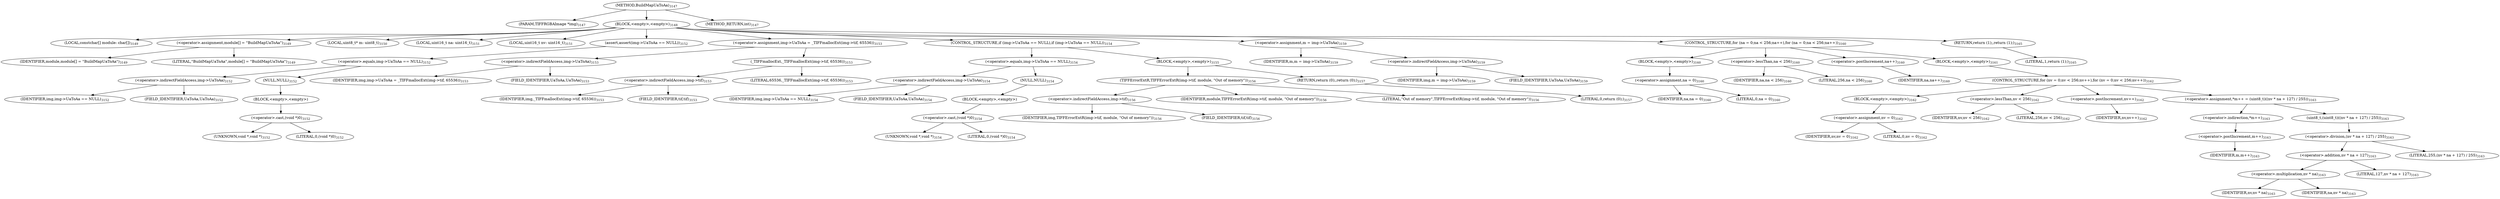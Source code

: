 digraph "BuildMapUaToAa" {  
"62891" [label = <(METHOD,BuildMapUaToAa)<SUB>3147</SUB>> ]
"62892" [label = <(PARAM,TIFFRGBAImage *img)<SUB>3147</SUB>> ]
"62893" [label = <(BLOCK,&lt;empty&gt;,&lt;empty&gt;)<SUB>3148</SUB>> ]
"62894" [label = <(LOCAL,constchar[] module: char[])<SUB>3149</SUB>> ]
"62895" [label = <(&lt;operator&gt;.assignment,module[] = &quot;BuildMapUaToAa&quot;)<SUB>3149</SUB>> ]
"62896" [label = <(IDENTIFIER,module,module[] = &quot;BuildMapUaToAa&quot;)<SUB>3149</SUB>> ]
"62897" [label = <(LITERAL,&quot;BuildMapUaToAa&quot;,module[] = &quot;BuildMapUaToAa&quot;)<SUB>3149</SUB>> ]
"62898" [label = <(LOCAL,uint8_t* m: uint8_t)<SUB>3150</SUB>> ]
"62899" [label = <(LOCAL,uint16_t na: uint16_t)<SUB>3151</SUB>> ]
"62900" [label = <(LOCAL,uint16_t nv: uint16_t)<SUB>3151</SUB>> ]
"62901" [label = <(assert,assert(img-&gt;UaToAa == NULL))<SUB>3152</SUB>> ]
"62902" [label = <(&lt;operator&gt;.equals,img-&gt;UaToAa == NULL)<SUB>3152</SUB>> ]
"62903" [label = <(&lt;operator&gt;.indirectFieldAccess,img-&gt;UaToAa)<SUB>3152</SUB>> ]
"62904" [label = <(IDENTIFIER,img,img-&gt;UaToAa == NULL)<SUB>3152</SUB>> ]
"62905" [label = <(FIELD_IDENTIFIER,UaToAa,UaToAa)<SUB>3152</SUB>> ]
"62906" [label = <(NULL,NULL)<SUB>3152</SUB>> ]
"62907" [label = <(BLOCK,&lt;empty&gt;,&lt;empty&gt;)> ]
"62908" [label = <(&lt;operator&gt;.cast,(void *)0)<SUB>3152</SUB>> ]
"62909" [label = <(UNKNOWN,void *,void *)<SUB>3152</SUB>> ]
"62910" [label = <(LITERAL,0,(void *)0)<SUB>3152</SUB>> ]
"62911" [label = <(&lt;operator&gt;.assignment,img-&gt;UaToAa = _TIFFmallocExt(img-&gt;tif, 65536))<SUB>3153</SUB>> ]
"62912" [label = <(&lt;operator&gt;.indirectFieldAccess,img-&gt;UaToAa)<SUB>3153</SUB>> ]
"62913" [label = <(IDENTIFIER,img,img-&gt;UaToAa = _TIFFmallocExt(img-&gt;tif, 65536))<SUB>3153</SUB>> ]
"62914" [label = <(FIELD_IDENTIFIER,UaToAa,UaToAa)<SUB>3153</SUB>> ]
"62915" [label = <(_TIFFmallocExt,_TIFFmallocExt(img-&gt;tif, 65536))<SUB>3153</SUB>> ]
"62916" [label = <(&lt;operator&gt;.indirectFieldAccess,img-&gt;tif)<SUB>3153</SUB>> ]
"62917" [label = <(IDENTIFIER,img,_TIFFmallocExt(img-&gt;tif, 65536))<SUB>3153</SUB>> ]
"62918" [label = <(FIELD_IDENTIFIER,tif,tif)<SUB>3153</SUB>> ]
"62919" [label = <(LITERAL,65536,_TIFFmallocExt(img-&gt;tif, 65536))<SUB>3153</SUB>> ]
"62920" [label = <(CONTROL_STRUCTURE,if (img-&gt;UaToAa == NULL),if (img-&gt;UaToAa == NULL))<SUB>3154</SUB>> ]
"62921" [label = <(&lt;operator&gt;.equals,img-&gt;UaToAa == NULL)<SUB>3154</SUB>> ]
"62922" [label = <(&lt;operator&gt;.indirectFieldAccess,img-&gt;UaToAa)<SUB>3154</SUB>> ]
"62923" [label = <(IDENTIFIER,img,img-&gt;UaToAa == NULL)<SUB>3154</SUB>> ]
"62924" [label = <(FIELD_IDENTIFIER,UaToAa,UaToAa)<SUB>3154</SUB>> ]
"62925" [label = <(NULL,NULL)<SUB>3154</SUB>> ]
"62926" [label = <(BLOCK,&lt;empty&gt;,&lt;empty&gt;)> ]
"62927" [label = <(&lt;operator&gt;.cast,(void *)0)<SUB>3154</SUB>> ]
"62928" [label = <(UNKNOWN,void *,void *)<SUB>3154</SUB>> ]
"62929" [label = <(LITERAL,0,(void *)0)<SUB>3154</SUB>> ]
"62930" [label = <(BLOCK,&lt;empty&gt;,&lt;empty&gt;)<SUB>3155</SUB>> ]
"62931" [label = <(TIFFErrorExtR,TIFFErrorExtR(img-&gt;tif, module, &quot;Out of memory&quot;))<SUB>3156</SUB>> ]
"62932" [label = <(&lt;operator&gt;.indirectFieldAccess,img-&gt;tif)<SUB>3156</SUB>> ]
"62933" [label = <(IDENTIFIER,img,TIFFErrorExtR(img-&gt;tif, module, &quot;Out of memory&quot;))<SUB>3156</SUB>> ]
"62934" [label = <(FIELD_IDENTIFIER,tif,tif)<SUB>3156</SUB>> ]
"62935" [label = <(IDENTIFIER,module,TIFFErrorExtR(img-&gt;tif, module, &quot;Out of memory&quot;))<SUB>3156</SUB>> ]
"62936" [label = <(LITERAL,&quot;Out of memory&quot;,TIFFErrorExtR(img-&gt;tif, module, &quot;Out of memory&quot;))<SUB>3156</SUB>> ]
"62937" [label = <(RETURN,return (0);,return (0);)<SUB>3157</SUB>> ]
"62938" [label = <(LITERAL,0,return (0);)<SUB>3157</SUB>> ]
"62939" [label = <(&lt;operator&gt;.assignment,m = img-&gt;UaToAa)<SUB>3159</SUB>> ]
"62940" [label = <(IDENTIFIER,m,m = img-&gt;UaToAa)<SUB>3159</SUB>> ]
"62941" [label = <(&lt;operator&gt;.indirectFieldAccess,img-&gt;UaToAa)<SUB>3159</SUB>> ]
"62942" [label = <(IDENTIFIER,img,m = img-&gt;UaToAa)<SUB>3159</SUB>> ]
"62943" [label = <(FIELD_IDENTIFIER,UaToAa,UaToAa)<SUB>3159</SUB>> ]
"62944" [label = <(CONTROL_STRUCTURE,for (na = 0;na &lt; 256;na++),for (na = 0;na &lt; 256;na++))<SUB>3160</SUB>> ]
"62945" [label = <(BLOCK,&lt;empty&gt;,&lt;empty&gt;)<SUB>3160</SUB>> ]
"62946" [label = <(&lt;operator&gt;.assignment,na = 0)<SUB>3160</SUB>> ]
"62947" [label = <(IDENTIFIER,na,na = 0)<SUB>3160</SUB>> ]
"62948" [label = <(LITERAL,0,na = 0)<SUB>3160</SUB>> ]
"62949" [label = <(&lt;operator&gt;.lessThan,na &lt; 256)<SUB>3160</SUB>> ]
"62950" [label = <(IDENTIFIER,na,na &lt; 256)<SUB>3160</SUB>> ]
"62951" [label = <(LITERAL,256,na &lt; 256)<SUB>3160</SUB>> ]
"62952" [label = <(&lt;operator&gt;.postIncrement,na++)<SUB>3160</SUB>> ]
"62953" [label = <(IDENTIFIER,na,na++)<SUB>3160</SUB>> ]
"62954" [label = <(BLOCK,&lt;empty&gt;,&lt;empty&gt;)<SUB>3161</SUB>> ]
"62955" [label = <(CONTROL_STRUCTURE,for (nv = 0;nv &lt; 256;nv++),for (nv = 0;nv &lt; 256;nv++))<SUB>3162</SUB>> ]
"62956" [label = <(BLOCK,&lt;empty&gt;,&lt;empty&gt;)<SUB>3162</SUB>> ]
"62957" [label = <(&lt;operator&gt;.assignment,nv = 0)<SUB>3162</SUB>> ]
"62958" [label = <(IDENTIFIER,nv,nv = 0)<SUB>3162</SUB>> ]
"62959" [label = <(LITERAL,0,nv = 0)<SUB>3162</SUB>> ]
"62960" [label = <(&lt;operator&gt;.lessThan,nv &lt; 256)<SUB>3162</SUB>> ]
"62961" [label = <(IDENTIFIER,nv,nv &lt; 256)<SUB>3162</SUB>> ]
"62962" [label = <(LITERAL,256,nv &lt; 256)<SUB>3162</SUB>> ]
"62963" [label = <(&lt;operator&gt;.postIncrement,nv++)<SUB>3162</SUB>> ]
"62964" [label = <(IDENTIFIER,nv,nv++)<SUB>3162</SUB>> ]
"62965" [label = <(&lt;operator&gt;.assignment,*m++ = (uint8_t)((nv * na + 127) / 255))<SUB>3163</SUB>> ]
"62966" [label = <(&lt;operator&gt;.indirection,*m++)<SUB>3163</SUB>> ]
"62967" [label = <(&lt;operator&gt;.postIncrement,m++)<SUB>3163</SUB>> ]
"62968" [label = <(IDENTIFIER,m,m++)<SUB>3163</SUB>> ]
"62969" [label = <(uint8_t,(uint8_t)((nv * na + 127) / 255))<SUB>3163</SUB>> ]
"62970" [label = <(&lt;operator&gt;.division,(nv * na + 127) / 255)<SUB>3163</SUB>> ]
"62971" [label = <(&lt;operator&gt;.addition,nv * na + 127)<SUB>3163</SUB>> ]
"62972" [label = <(&lt;operator&gt;.multiplication,nv * na)<SUB>3163</SUB>> ]
"62973" [label = <(IDENTIFIER,nv,nv * na)<SUB>3163</SUB>> ]
"62974" [label = <(IDENTIFIER,na,nv * na)<SUB>3163</SUB>> ]
"62975" [label = <(LITERAL,127,nv * na + 127)<SUB>3163</SUB>> ]
"62976" [label = <(LITERAL,255,(nv * na + 127) / 255)<SUB>3163</SUB>> ]
"62977" [label = <(RETURN,return (1);,return (1);)<SUB>3165</SUB>> ]
"62978" [label = <(LITERAL,1,return (1);)<SUB>3165</SUB>> ]
"62979" [label = <(METHOD_RETURN,int)<SUB>3147</SUB>> ]
  "62891" -> "62892" 
  "62891" -> "62893" 
  "62891" -> "62979" 
  "62893" -> "62894" 
  "62893" -> "62895" 
  "62893" -> "62898" 
  "62893" -> "62899" 
  "62893" -> "62900" 
  "62893" -> "62901" 
  "62893" -> "62911" 
  "62893" -> "62920" 
  "62893" -> "62939" 
  "62893" -> "62944" 
  "62893" -> "62977" 
  "62895" -> "62896" 
  "62895" -> "62897" 
  "62901" -> "62902" 
  "62902" -> "62903" 
  "62902" -> "62906" 
  "62903" -> "62904" 
  "62903" -> "62905" 
  "62906" -> "62907" 
  "62907" -> "62908" 
  "62908" -> "62909" 
  "62908" -> "62910" 
  "62911" -> "62912" 
  "62911" -> "62915" 
  "62912" -> "62913" 
  "62912" -> "62914" 
  "62915" -> "62916" 
  "62915" -> "62919" 
  "62916" -> "62917" 
  "62916" -> "62918" 
  "62920" -> "62921" 
  "62920" -> "62930" 
  "62921" -> "62922" 
  "62921" -> "62925" 
  "62922" -> "62923" 
  "62922" -> "62924" 
  "62925" -> "62926" 
  "62926" -> "62927" 
  "62927" -> "62928" 
  "62927" -> "62929" 
  "62930" -> "62931" 
  "62930" -> "62937" 
  "62931" -> "62932" 
  "62931" -> "62935" 
  "62931" -> "62936" 
  "62932" -> "62933" 
  "62932" -> "62934" 
  "62937" -> "62938" 
  "62939" -> "62940" 
  "62939" -> "62941" 
  "62941" -> "62942" 
  "62941" -> "62943" 
  "62944" -> "62945" 
  "62944" -> "62949" 
  "62944" -> "62952" 
  "62944" -> "62954" 
  "62945" -> "62946" 
  "62946" -> "62947" 
  "62946" -> "62948" 
  "62949" -> "62950" 
  "62949" -> "62951" 
  "62952" -> "62953" 
  "62954" -> "62955" 
  "62955" -> "62956" 
  "62955" -> "62960" 
  "62955" -> "62963" 
  "62955" -> "62965" 
  "62956" -> "62957" 
  "62957" -> "62958" 
  "62957" -> "62959" 
  "62960" -> "62961" 
  "62960" -> "62962" 
  "62963" -> "62964" 
  "62965" -> "62966" 
  "62965" -> "62969" 
  "62966" -> "62967" 
  "62967" -> "62968" 
  "62969" -> "62970" 
  "62970" -> "62971" 
  "62970" -> "62976" 
  "62971" -> "62972" 
  "62971" -> "62975" 
  "62972" -> "62973" 
  "62972" -> "62974" 
  "62977" -> "62978" 
}
